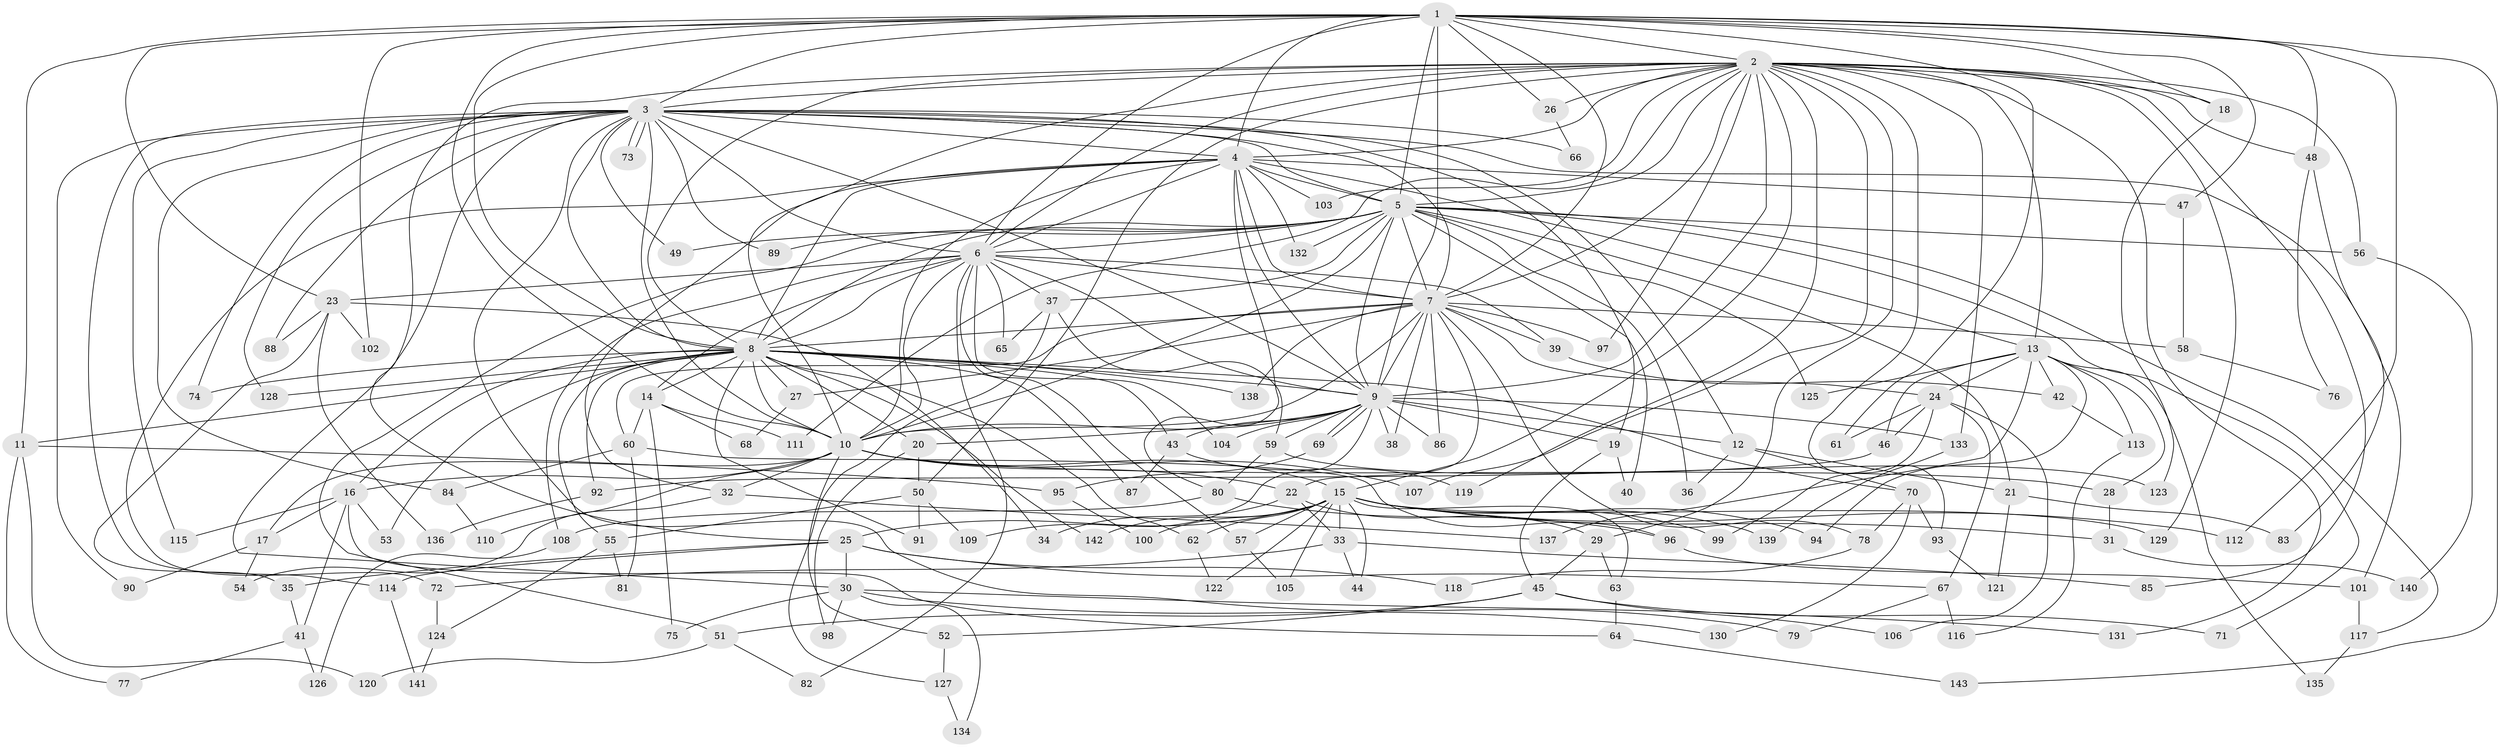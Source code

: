 // Generated by graph-tools (version 1.1) at 2025/25/03/09/25 03:25:47]
// undirected, 143 vertices, 311 edges
graph export_dot {
graph [start="1"]
  node [color=gray90,style=filled];
  1;
  2;
  3;
  4;
  5;
  6;
  7;
  8;
  9;
  10;
  11;
  12;
  13;
  14;
  15;
  16;
  17;
  18;
  19;
  20;
  21;
  22;
  23;
  24;
  25;
  26;
  27;
  28;
  29;
  30;
  31;
  32;
  33;
  34;
  35;
  36;
  37;
  38;
  39;
  40;
  41;
  42;
  43;
  44;
  45;
  46;
  47;
  48;
  49;
  50;
  51;
  52;
  53;
  54;
  55;
  56;
  57;
  58;
  59;
  60;
  61;
  62;
  63;
  64;
  65;
  66;
  67;
  68;
  69;
  70;
  71;
  72;
  73;
  74;
  75;
  76;
  77;
  78;
  79;
  80;
  81;
  82;
  83;
  84;
  85;
  86;
  87;
  88;
  89;
  90;
  91;
  92;
  93;
  94;
  95;
  96;
  97;
  98;
  99;
  100;
  101;
  102;
  103;
  104;
  105;
  106;
  107;
  108;
  109;
  110;
  111;
  112;
  113;
  114;
  115;
  116;
  117;
  118;
  119;
  120;
  121;
  122;
  123;
  124;
  125;
  126;
  127;
  128;
  129;
  130;
  131;
  132;
  133;
  134;
  135;
  136;
  137;
  138;
  139;
  140;
  141;
  142;
  143;
  1 -- 2;
  1 -- 3;
  1 -- 4;
  1 -- 5;
  1 -- 6;
  1 -- 7;
  1 -- 8;
  1 -- 9;
  1 -- 10;
  1 -- 11;
  1 -- 18;
  1 -- 23;
  1 -- 26;
  1 -- 47;
  1 -- 48;
  1 -- 61;
  1 -- 102;
  1 -- 112;
  1 -- 143;
  2 -- 3;
  2 -- 4;
  2 -- 5;
  2 -- 6;
  2 -- 7;
  2 -- 8;
  2 -- 9;
  2 -- 10;
  2 -- 13;
  2 -- 15;
  2 -- 18;
  2 -- 25;
  2 -- 26;
  2 -- 29;
  2 -- 48;
  2 -- 50;
  2 -- 56;
  2 -- 85;
  2 -- 93;
  2 -- 97;
  2 -- 103;
  2 -- 107;
  2 -- 111;
  2 -- 119;
  2 -- 129;
  2 -- 131;
  2 -- 133;
  3 -- 4;
  3 -- 5;
  3 -- 6;
  3 -- 7;
  3 -- 8;
  3 -- 9;
  3 -- 10;
  3 -- 12;
  3 -- 19;
  3 -- 30;
  3 -- 49;
  3 -- 66;
  3 -- 73;
  3 -- 73;
  3 -- 74;
  3 -- 79;
  3 -- 84;
  3 -- 88;
  3 -- 89;
  3 -- 90;
  3 -- 101;
  3 -- 114;
  3 -- 115;
  3 -- 128;
  4 -- 5;
  4 -- 6;
  4 -- 7;
  4 -- 8;
  4 -- 9;
  4 -- 10;
  4 -- 13;
  4 -- 32;
  4 -- 47;
  4 -- 72;
  4 -- 80;
  4 -- 103;
  4 -- 132;
  5 -- 6;
  5 -- 7;
  5 -- 8;
  5 -- 9;
  5 -- 10;
  5 -- 21;
  5 -- 36;
  5 -- 37;
  5 -- 40;
  5 -- 49;
  5 -- 51;
  5 -- 56;
  5 -- 71;
  5 -- 89;
  5 -- 117;
  5 -- 125;
  5 -- 132;
  6 -- 7;
  6 -- 8;
  6 -- 9;
  6 -- 10;
  6 -- 14;
  6 -- 23;
  6 -- 37;
  6 -- 39;
  6 -- 57;
  6 -- 65;
  6 -- 82;
  6 -- 104;
  6 -- 108;
  7 -- 8;
  7 -- 9;
  7 -- 10;
  7 -- 22;
  7 -- 24;
  7 -- 27;
  7 -- 38;
  7 -- 39;
  7 -- 58;
  7 -- 60;
  7 -- 78;
  7 -- 86;
  7 -- 97;
  7 -- 138;
  8 -- 9;
  8 -- 10;
  8 -- 11;
  8 -- 14;
  8 -- 16;
  8 -- 20;
  8 -- 27;
  8 -- 43;
  8 -- 53;
  8 -- 55;
  8 -- 62;
  8 -- 70;
  8 -- 74;
  8 -- 87;
  8 -- 91;
  8 -- 92;
  8 -- 128;
  8 -- 138;
  8 -- 142;
  9 -- 10;
  9 -- 12;
  9 -- 19;
  9 -- 20;
  9 -- 38;
  9 -- 43;
  9 -- 59;
  9 -- 69;
  9 -- 69;
  9 -- 86;
  9 -- 104;
  9 -- 109;
  9 -- 133;
  10 -- 15;
  10 -- 16;
  10 -- 17;
  10 -- 22;
  10 -- 28;
  10 -- 32;
  10 -- 52;
  10 -- 107;
  10 -- 110;
  11 -- 77;
  11 -- 95;
  11 -- 120;
  12 -- 21;
  12 -- 36;
  12 -- 70;
  13 -- 24;
  13 -- 28;
  13 -- 42;
  13 -- 46;
  13 -- 94;
  13 -- 113;
  13 -- 125;
  13 -- 135;
  13 -- 137;
  14 -- 60;
  14 -- 68;
  14 -- 75;
  14 -- 111;
  15 -- 25;
  15 -- 31;
  15 -- 33;
  15 -- 44;
  15 -- 57;
  15 -- 62;
  15 -- 63;
  15 -- 94;
  15 -- 99;
  15 -- 100;
  15 -- 105;
  15 -- 112;
  15 -- 122;
  15 -- 129;
  15 -- 139;
  15 -- 142;
  16 -- 17;
  16 -- 41;
  16 -- 53;
  16 -- 64;
  16 -- 115;
  17 -- 54;
  17 -- 90;
  18 -- 123;
  19 -- 40;
  19 -- 45;
  20 -- 50;
  20 -- 98;
  21 -- 83;
  21 -- 121;
  22 -- 29;
  22 -- 33;
  22 -- 34;
  23 -- 34;
  23 -- 35;
  23 -- 88;
  23 -- 102;
  23 -- 136;
  24 -- 46;
  24 -- 61;
  24 -- 67;
  24 -- 99;
  24 -- 106;
  25 -- 30;
  25 -- 35;
  25 -- 67;
  25 -- 114;
  25 -- 118;
  26 -- 66;
  27 -- 68;
  28 -- 31;
  29 -- 45;
  29 -- 63;
  30 -- 75;
  30 -- 98;
  30 -- 130;
  30 -- 131;
  30 -- 134;
  31 -- 140;
  32 -- 54;
  32 -- 137;
  33 -- 44;
  33 -- 72;
  33 -- 85;
  35 -- 41;
  37 -- 59;
  37 -- 65;
  37 -- 127;
  39 -- 42;
  41 -- 77;
  41 -- 126;
  42 -- 113;
  43 -- 87;
  43 -- 119;
  45 -- 51;
  45 -- 52;
  45 -- 71;
  45 -- 106;
  46 -- 92;
  47 -- 58;
  48 -- 76;
  48 -- 83;
  50 -- 55;
  50 -- 91;
  50 -- 109;
  51 -- 82;
  51 -- 120;
  52 -- 127;
  55 -- 81;
  55 -- 124;
  56 -- 140;
  57 -- 105;
  58 -- 76;
  59 -- 80;
  59 -- 123;
  60 -- 81;
  60 -- 84;
  60 -- 96;
  62 -- 122;
  63 -- 64;
  64 -- 143;
  67 -- 79;
  67 -- 116;
  69 -- 95;
  70 -- 78;
  70 -- 93;
  70 -- 130;
  72 -- 124;
  78 -- 118;
  80 -- 96;
  80 -- 108;
  84 -- 110;
  92 -- 136;
  93 -- 121;
  95 -- 100;
  96 -- 101;
  101 -- 117;
  108 -- 126;
  113 -- 116;
  114 -- 141;
  117 -- 135;
  124 -- 141;
  127 -- 134;
  133 -- 139;
}
